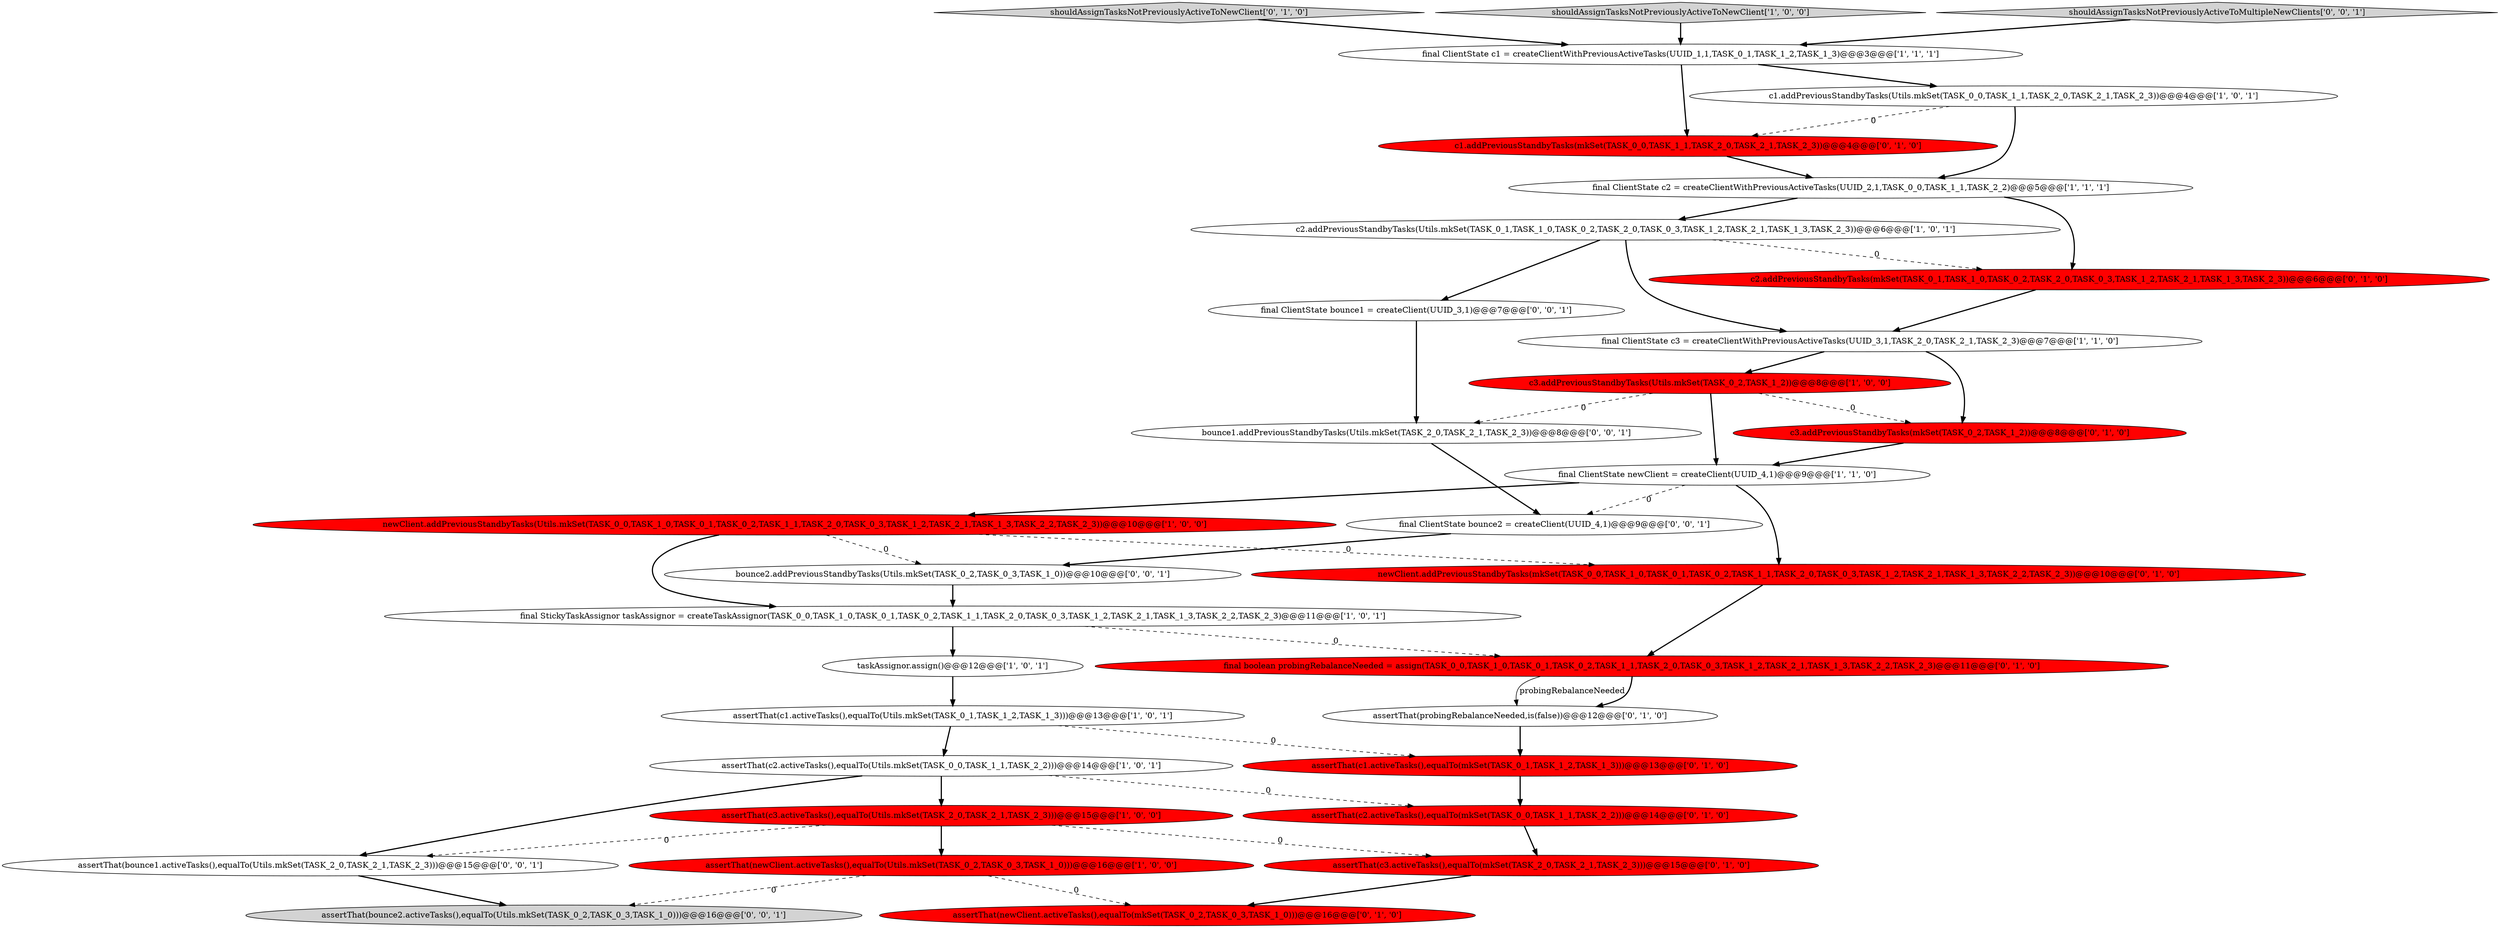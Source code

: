 digraph {
28 [style = filled, label = "assertThat(bounce1.activeTasks(),equalTo(Utils.mkSet(TASK_2_0,TASK_2_1,TASK_2_3)))@@@15@@@['0', '0', '1']", fillcolor = white, shape = ellipse image = "AAA0AAABBB3BBB"];
26 [style = filled, label = "final ClientState bounce1 = createClient(UUID_3,1)@@@7@@@['0', '0', '1']", fillcolor = white, shape = ellipse image = "AAA0AAABBB3BBB"];
3 [style = filled, label = "taskAssignor.assign()@@@12@@@['1', '0', '1']", fillcolor = white, shape = ellipse image = "AAA0AAABBB1BBB"];
18 [style = filled, label = "assertThat(c3.activeTasks(),equalTo(mkSet(TASK_2_0,TASK_2_1,TASK_2_3)))@@@15@@@['0', '1', '0']", fillcolor = red, shape = ellipse image = "AAA1AAABBB2BBB"];
32 [style = filled, label = "bounce1.addPreviousStandbyTasks(Utils.mkSet(TASK_2_0,TASK_2_1,TASK_2_3))@@@8@@@['0', '0', '1']", fillcolor = white, shape = ellipse image = "AAA0AAABBB3BBB"];
22 [style = filled, label = "shouldAssignTasksNotPreviouslyActiveToNewClient['0', '1', '0']", fillcolor = lightgray, shape = diamond image = "AAA0AAABBB2BBB"];
24 [style = filled, label = "c2.addPreviousStandbyTasks(mkSet(TASK_0_1,TASK_1_0,TASK_0_2,TASK_2_0,TASK_0_3,TASK_1_2,TASK_2_1,TASK_1_3,TASK_2_3))@@@6@@@['0', '1', '0']", fillcolor = red, shape = ellipse image = "AAA1AAABBB2BBB"];
14 [style = filled, label = "shouldAssignTasksNotPreviouslyActiveToNewClient['1', '0', '0']", fillcolor = lightgray, shape = diamond image = "AAA0AAABBB1BBB"];
23 [style = filled, label = "c1.addPreviousStandbyTasks(mkSet(TASK_0_0,TASK_1_1,TASK_2_0,TASK_2_1,TASK_2_3))@@@4@@@['0', '1', '0']", fillcolor = red, shape = ellipse image = "AAA1AAABBB2BBB"];
5 [style = filled, label = "final ClientState c2 = createClientWithPreviousActiveTasks(UUID_2,1,TASK_0_0,TASK_1_1,TASK_2_2)@@@5@@@['1', '1', '1']", fillcolor = white, shape = ellipse image = "AAA0AAABBB1BBB"];
4 [style = filled, label = "final ClientState c3 = createClientWithPreviousActiveTasks(UUID_3,1,TASK_2_0,TASK_2_1,TASK_2_3)@@@7@@@['1', '1', '0']", fillcolor = white, shape = ellipse image = "AAA0AAABBB1BBB"];
17 [style = filled, label = "assertThat(newClient.activeTasks(),equalTo(mkSet(TASK_0_2,TASK_0_3,TASK_1_0)))@@@16@@@['0', '1', '0']", fillcolor = red, shape = ellipse image = "AAA1AAABBB2BBB"];
0 [style = filled, label = "final ClientState c1 = createClientWithPreviousActiveTasks(UUID_1,1,TASK_0_1,TASK_1_2,TASK_1_3)@@@3@@@['1', '1', '1']", fillcolor = white, shape = ellipse image = "AAA0AAABBB1BBB"];
30 [style = filled, label = "assertThat(bounce2.activeTasks(),equalTo(Utils.mkSet(TASK_0_2,TASK_0_3,TASK_1_0)))@@@16@@@['0', '0', '1']", fillcolor = lightgray, shape = ellipse image = "AAA0AAABBB3BBB"];
12 [style = filled, label = "assertThat(c2.activeTasks(),equalTo(Utils.mkSet(TASK_0_0,TASK_1_1,TASK_2_2)))@@@14@@@['1', '0', '1']", fillcolor = white, shape = ellipse image = "AAA0AAABBB1BBB"];
9 [style = filled, label = "c1.addPreviousStandbyTasks(Utils.mkSet(TASK_0_0,TASK_1_1,TASK_2_0,TASK_2_1,TASK_2_3))@@@4@@@['1', '0', '1']", fillcolor = white, shape = ellipse image = "AAA0AAABBB1BBB"];
15 [style = filled, label = "assertThat(c2.activeTasks(),equalTo(mkSet(TASK_0_0,TASK_1_1,TASK_2_2)))@@@14@@@['0', '1', '0']", fillcolor = red, shape = ellipse image = "AAA1AAABBB2BBB"];
21 [style = filled, label = "assertThat(probingRebalanceNeeded,is(false))@@@12@@@['0', '1', '0']", fillcolor = white, shape = ellipse image = "AAA0AAABBB2BBB"];
8 [style = filled, label = "newClient.addPreviousStandbyTasks(Utils.mkSet(TASK_0_0,TASK_1_0,TASK_0_1,TASK_0_2,TASK_1_1,TASK_2_0,TASK_0_3,TASK_1_2,TASK_2_1,TASK_1_3,TASK_2_2,TASK_2_3))@@@10@@@['1', '0', '0']", fillcolor = red, shape = ellipse image = "AAA1AAABBB1BBB"];
7 [style = filled, label = "final ClientState newClient = createClient(UUID_4,1)@@@9@@@['1', '1', '0']", fillcolor = white, shape = ellipse image = "AAA0AAABBB1BBB"];
1 [style = filled, label = "c3.addPreviousStandbyTasks(Utils.mkSet(TASK_0_2,TASK_1_2))@@@8@@@['1', '0', '0']", fillcolor = red, shape = ellipse image = "AAA1AAABBB1BBB"];
10 [style = filled, label = "assertThat(c3.activeTasks(),equalTo(Utils.mkSet(TASK_2_0,TASK_2_1,TASK_2_3)))@@@15@@@['1', '0', '0']", fillcolor = red, shape = ellipse image = "AAA1AAABBB1BBB"];
16 [style = filled, label = "assertThat(c1.activeTasks(),equalTo(mkSet(TASK_0_1,TASK_1_2,TASK_1_3)))@@@13@@@['0', '1', '0']", fillcolor = red, shape = ellipse image = "AAA1AAABBB2BBB"];
31 [style = filled, label = "bounce2.addPreviousStandbyTasks(Utils.mkSet(TASK_0_2,TASK_0_3,TASK_1_0))@@@10@@@['0', '0', '1']", fillcolor = white, shape = ellipse image = "AAA0AAABBB3BBB"];
27 [style = filled, label = "shouldAssignTasksNotPreviouslyActiveToMultipleNewClients['0', '0', '1']", fillcolor = lightgray, shape = diamond image = "AAA0AAABBB3BBB"];
13 [style = filled, label = "assertThat(c1.activeTasks(),equalTo(Utils.mkSet(TASK_0_1,TASK_1_2,TASK_1_3)))@@@13@@@['1', '0', '1']", fillcolor = white, shape = ellipse image = "AAA0AAABBB1BBB"];
19 [style = filled, label = "newClient.addPreviousStandbyTasks(mkSet(TASK_0_0,TASK_1_0,TASK_0_1,TASK_0_2,TASK_1_1,TASK_2_0,TASK_0_3,TASK_1_2,TASK_2_1,TASK_1_3,TASK_2_2,TASK_2_3))@@@10@@@['0', '1', '0']", fillcolor = red, shape = ellipse image = "AAA1AAABBB2BBB"];
25 [style = filled, label = "final boolean probingRebalanceNeeded = assign(TASK_0_0,TASK_1_0,TASK_0_1,TASK_0_2,TASK_1_1,TASK_2_0,TASK_0_3,TASK_1_2,TASK_2_1,TASK_1_3,TASK_2_2,TASK_2_3)@@@11@@@['0', '1', '0']", fillcolor = red, shape = ellipse image = "AAA1AAABBB2BBB"];
6 [style = filled, label = "final StickyTaskAssignor taskAssignor = createTaskAssignor(TASK_0_0,TASK_1_0,TASK_0_1,TASK_0_2,TASK_1_1,TASK_2_0,TASK_0_3,TASK_1_2,TASK_2_1,TASK_1_3,TASK_2_2,TASK_2_3)@@@11@@@['1', '0', '1']", fillcolor = white, shape = ellipse image = "AAA0AAABBB1BBB"];
29 [style = filled, label = "final ClientState bounce2 = createClient(UUID_4,1)@@@9@@@['0', '0', '1']", fillcolor = white, shape = ellipse image = "AAA0AAABBB3BBB"];
2 [style = filled, label = "assertThat(newClient.activeTasks(),equalTo(Utils.mkSet(TASK_0_2,TASK_0_3,TASK_1_0)))@@@16@@@['1', '0', '0']", fillcolor = red, shape = ellipse image = "AAA1AAABBB1BBB"];
11 [style = filled, label = "c2.addPreviousStandbyTasks(Utils.mkSet(TASK_0_1,TASK_1_0,TASK_0_2,TASK_2_0,TASK_0_3,TASK_1_2,TASK_2_1,TASK_1_3,TASK_2_3))@@@6@@@['1', '0', '1']", fillcolor = white, shape = ellipse image = "AAA0AAABBB1BBB"];
20 [style = filled, label = "c3.addPreviousStandbyTasks(mkSet(TASK_0_2,TASK_1_2))@@@8@@@['0', '1', '0']", fillcolor = red, shape = ellipse image = "AAA1AAABBB2BBB"];
6->3 [style = bold, label=""];
16->15 [style = bold, label=""];
8->19 [style = dashed, label="0"];
0->9 [style = bold, label=""];
26->32 [style = bold, label=""];
23->5 [style = bold, label=""];
12->28 [style = bold, label=""];
28->30 [style = bold, label=""];
27->0 [style = bold, label=""];
25->21 [style = solid, label="probingRebalanceNeeded"];
29->31 [style = bold, label=""];
11->4 [style = bold, label=""];
18->17 [style = bold, label=""];
10->28 [style = dashed, label="0"];
8->6 [style = bold, label=""];
1->32 [style = dashed, label="0"];
7->8 [style = bold, label=""];
2->17 [style = dashed, label="0"];
2->30 [style = dashed, label="0"];
1->7 [style = bold, label=""];
15->18 [style = bold, label=""];
9->23 [style = dashed, label="0"];
19->25 [style = bold, label=""];
32->29 [style = bold, label=""];
1->20 [style = dashed, label="0"];
12->10 [style = bold, label=""];
24->4 [style = bold, label=""];
13->12 [style = bold, label=""];
0->23 [style = bold, label=""];
22->0 [style = bold, label=""];
14->0 [style = bold, label=""];
31->6 [style = bold, label=""];
6->25 [style = dashed, label="0"];
5->24 [style = bold, label=""];
11->24 [style = dashed, label="0"];
4->20 [style = bold, label=""];
12->15 [style = dashed, label="0"];
9->5 [style = bold, label=""];
3->13 [style = bold, label=""];
21->16 [style = bold, label=""];
10->2 [style = bold, label=""];
4->1 [style = bold, label=""];
5->11 [style = bold, label=""];
7->29 [style = dashed, label="0"];
8->31 [style = dashed, label="0"];
20->7 [style = bold, label=""];
7->19 [style = bold, label=""];
10->18 [style = dashed, label="0"];
25->21 [style = bold, label=""];
11->26 [style = bold, label=""];
13->16 [style = dashed, label="0"];
}

